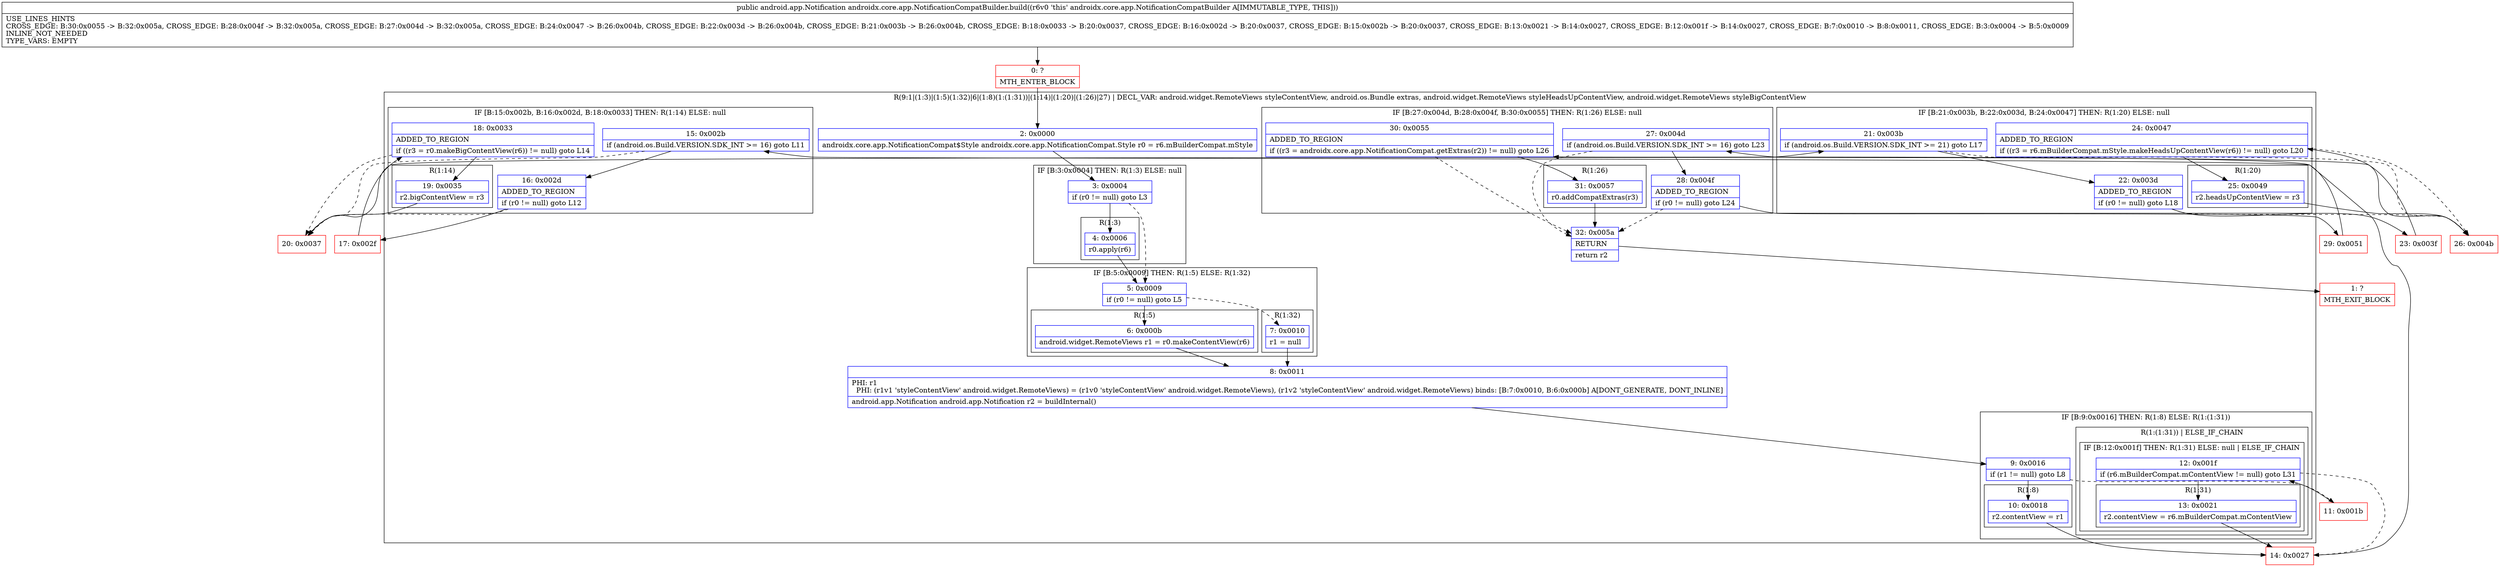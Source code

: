 digraph "CFG forandroidx.core.app.NotificationCompatBuilder.build()Landroid\/app\/Notification;" {
subgraph cluster_Region_1119175451 {
label = "R(9:1|(1:3)|(1:5)(1:32)|6|(1:8)(1:(1:31))|(1:14)|(1:20)|(1:26)|27) | DECL_VAR: android.widget.RemoteViews styleContentView, android.os.Bundle extras, android.widget.RemoteViews styleHeadsUpContentView, android.widget.RemoteViews styleBigContentView\l";
node [shape=record,color=blue];
Node_2 [shape=record,label="{2\:\ 0x0000|androidx.core.app.NotificationCompat$Style androidx.core.app.NotificationCompat.Style r0 = r6.mBuilderCompat.mStyle\l}"];
subgraph cluster_IfRegion_247987178 {
label = "IF [B:3:0x0004] THEN: R(1:3) ELSE: null";
node [shape=record,color=blue];
Node_3 [shape=record,label="{3\:\ 0x0004|if (r0 != null) goto L3\l}"];
subgraph cluster_Region_1068015145 {
label = "R(1:3)";
node [shape=record,color=blue];
Node_4 [shape=record,label="{4\:\ 0x0006|r0.apply(r6)\l}"];
}
}
subgraph cluster_IfRegion_425174775 {
label = "IF [B:5:0x0009] THEN: R(1:5) ELSE: R(1:32)";
node [shape=record,color=blue];
Node_5 [shape=record,label="{5\:\ 0x0009|if (r0 != null) goto L5\l}"];
subgraph cluster_Region_1897042781 {
label = "R(1:5)";
node [shape=record,color=blue];
Node_6 [shape=record,label="{6\:\ 0x000b|android.widget.RemoteViews r1 = r0.makeContentView(r6)\l}"];
}
subgraph cluster_Region_1667443511 {
label = "R(1:32)";
node [shape=record,color=blue];
Node_7 [shape=record,label="{7\:\ 0x0010|r1 = null\l}"];
}
}
Node_8 [shape=record,label="{8\:\ 0x0011|PHI: r1 \l  PHI: (r1v1 'styleContentView' android.widget.RemoteViews) = (r1v0 'styleContentView' android.widget.RemoteViews), (r1v2 'styleContentView' android.widget.RemoteViews) binds: [B:7:0x0010, B:6:0x000b] A[DONT_GENERATE, DONT_INLINE]\l|android.app.Notification android.app.Notification r2 = buildInternal()\l}"];
subgraph cluster_IfRegion_1990983219 {
label = "IF [B:9:0x0016] THEN: R(1:8) ELSE: R(1:(1:31))";
node [shape=record,color=blue];
Node_9 [shape=record,label="{9\:\ 0x0016|if (r1 != null) goto L8\l}"];
subgraph cluster_Region_356677892 {
label = "R(1:8)";
node [shape=record,color=blue];
Node_10 [shape=record,label="{10\:\ 0x0018|r2.contentView = r1\l}"];
}
subgraph cluster_Region_119707560 {
label = "R(1:(1:31)) | ELSE_IF_CHAIN\l";
node [shape=record,color=blue];
subgraph cluster_IfRegion_36934389 {
label = "IF [B:12:0x001f] THEN: R(1:31) ELSE: null | ELSE_IF_CHAIN\l";
node [shape=record,color=blue];
Node_12 [shape=record,label="{12\:\ 0x001f|if (r6.mBuilderCompat.mContentView != null) goto L31\l}"];
subgraph cluster_Region_1693226176 {
label = "R(1:31)";
node [shape=record,color=blue];
Node_13 [shape=record,label="{13\:\ 0x0021|r2.contentView = r6.mBuilderCompat.mContentView\l}"];
}
}
}
}
subgraph cluster_IfRegion_1077624382 {
label = "IF [B:15:0x002b, B:16:0x002d, B:18:0x0033] THEN: R(1:14) ELSE: null";
node [shape=record,color=blue];
Node_15 [shape=record,label="{15\:\ 0x002b|if (android.os.Build.VERSION.SDK_INT \>= 16) goto L11\l}"];
Node_16 [shape=record,label="{16\:\ 0x002d|ADDED_TO_REGION\l|if (r0 != null) goto L12\l}"];
Node_18 [shape=record,label="{18\:\ 0x0033|ADDED_TO_REGION\l|if ((r3 = r0.makeBigContentView(r6)) != null) goto L14\l}"];
subgraph cluster_Region_530781300 {
label = "R(1:14)";
node [shape=record,color=blue];
Node_19 [shape=record,label="{19\:\ 0x0035|r2.bigContentView = r3\l}"];
}
}
subgraph cluster_IfRegion_999926214 {
label = "IF [B:21:0x003b, B:22:0x003d, B:24:0x0047] THEN: R(1:20) ELSE: null";
node [shape=record,color=blue];
Node_21 [shape=record,label="{21\:\ 0x003b|if (android.os.Build.VERSION.SDK_INT \>= 21) goto L17\l}"];
Node_22 [shape=record,label="{22\:\ 0x003d|ADDED_TO_REGION\l|if (r0 != null) goto L18\l}"];
Node_24 [shape=record,label="{24\:\ 0x0047|ADDED_TO_REGION\l|if ((r3 = r6.mBuilderCompat.mStyle.makeHeadsUpContentView(r6)) != null) goto L20\l}"];
subgraph cluster_Region_1701035556 {
label = "R(1:20)";
node [shape=record,color=blue];
Node_25 [shape=record,label="{25\:\ 0x0049|r2.headsUpContentView = r3\l}"];
}
}
subgraph cluster_IfRegion_526241884 {
label = "IF [B:27:0x004d, B:28:0x004f, B:30:0x0055] THEN: R(1:26) ELSE: null";
node [shape=record,color=blue];
Node_27 [shape=record,label="{27\:\ 0x004d|if (android.os.Build.VERSION.SDK_INT \>= 16) goto L23\l}"];
Node_28 [shape=record,label="{28\:\ 0x004f|ADDED_TO_REGION\l|if (r0 != null) goto L24\l}"];
Node_30 [shape=record,label="{30\:\ 0x0055|ADDED_TO_REGION\l|if ((r3 = androidx.core.app.NotificationCompat.getExtras(r2)) != null) goto L26\l}"];
subgraph cluster_Region_2058367121 {
label = "R(1:26)";
node [shape=record,color=blue];
Node_31 [shape=record,label="{31\:\ 0x0057|r0.addCompatExtras(r3)\l}"];
}
}
Node_32 [shape=record,label="{32\:\ 0x005a|RETURN\l|return r2\l}"];
}
Node_0 [shape=record,color=red,label="{0\:\ ?|MTH_ENTER_BLOCK\l}"];
Node_14 [shape=record,color=red,label="{14\:\ 0x0027}"];
Node_17 [shape=record,color=red,label="{17\:\ 0x002f}"];
Node_20 [shape=record,color=red,label="{20\:\ 0x0037}"];
Node_23 [shape=record,color=red,label="{23\:\ 0x003f}"];
Node_26 [shape=record,color=red,label="{26\:\ 0x004b}"];
Node_29 [shape=record,color=red,label="{29\:\ 0x0051}"];
Node_1 [shape=record,color=red,label="{1\:\ ?|MTH_EXIT_BLOCK\l}"];
Node_11 [shape=record,color=red,label="{11\:\ 0x001b}"];
MethodNode[shape=record,label="{public android.app.Notification androidx.core.app.NotificationCompatBuilder.build((r6v0 'this' androidx.core.app.NotificationCompatBuilder A[IMMUTABLE_TYPE, THIS]))  | USE_LINES_HINTS\lCROSS_EDGE: B:30:0x0055 \-\> B:32:0x005a, CROSS_EDGE: B:28:0x004f \-\> B:32:0x005a, CROSS_EDGE: B:27:0x004d \-\> B:32:0x005a, CROSS_EDGE: B:24:0x0047 \-\> B:26:0x004b, CROSS_EDGE: B:22:0x003d \-\> B:26:0x004b, CROSS_EDGE: B:21:0x003b \-\> B:26:0x004b, CROSS_EDGE: B:18:0x0033 \-\> B:20:0x0037, CROSS_EDGE: B:16:0x002d \-\> B:20:0x0037, CROSS_EDGE: B:15:0x002b \-\> B:20:0x0037, CROSS_EDGE: B:13:0x0021 \-\> B:14:0x0027, CROSS_EDGE: B:12:0x001f \-\> B:14:0x0027, CROSS_EDGE: B:7:0x0010 \-\> B:8:0x0011, CROSS_EDGE: B:3:0x0004 \-\> B:5:0x0009\lINLINE_NOT_NEEDED\lTYPE_VARS: EMPTY\l}"];
MethodNode -> Node_0;Node_2 -> Node_3;
Node_3 -> Node_4;
Node_3 -> Node_5[style=dashed];
Node_4 -> Node_5;
Node_5 -> Node_6;
Node_5 -> Node_7[style=dashed];
Node_6 -> Node_8;
Node_7 -> Node_8;
Node_8 -> Node_9;
Node_9 -> Node_10;
Node_9 -> Node_11[style=dashed];
Node_10 -> Node_14;
Node_12 -> Node_13;
Node_12 -> Node_14[style=dashed];
Node_13 -> Node_14;
Node_15 -> Node_16;
Node_15 -> Node_20[style=dashed];
Node_16 -> Node_17;
Node_16 -> Node_20[style=dashed];
Node_18 -> Node_19;
Node_18 -> Node_20[style=dashed];
Node_19 -> Node_20;
Node_21 -> Node_22;
Node_21 -> Node_26[style=dashed];
Node_22 -> Node_23;
Node_22 -> Node_26[style=dashed];
Node_24 -> Node_25;
Node_24 -> Node_26[style=dashed];
Node_25 -> Node_26;
Node_27 -> Node_28;
Node_27 -> Node_32[style=dashed];
Node_28 -> Node_29;
Node_28 -> Node_32[style=dashed];
Node_30 -> Node_31;
Node_30 -> Node_32[style=dashed];
Node_31 -> Node_32;
Node_32 -> Node_1;
Node_0 -> Node_2;
Node_14 -> Node_15;
Node_17 -> Node_18;
Node_20 -> Node_21;
Node_23 -> Node_24;
Node_26 -> Node_27;
Node_29 -> Node_30;
Node_11 -> Node_12;
}

